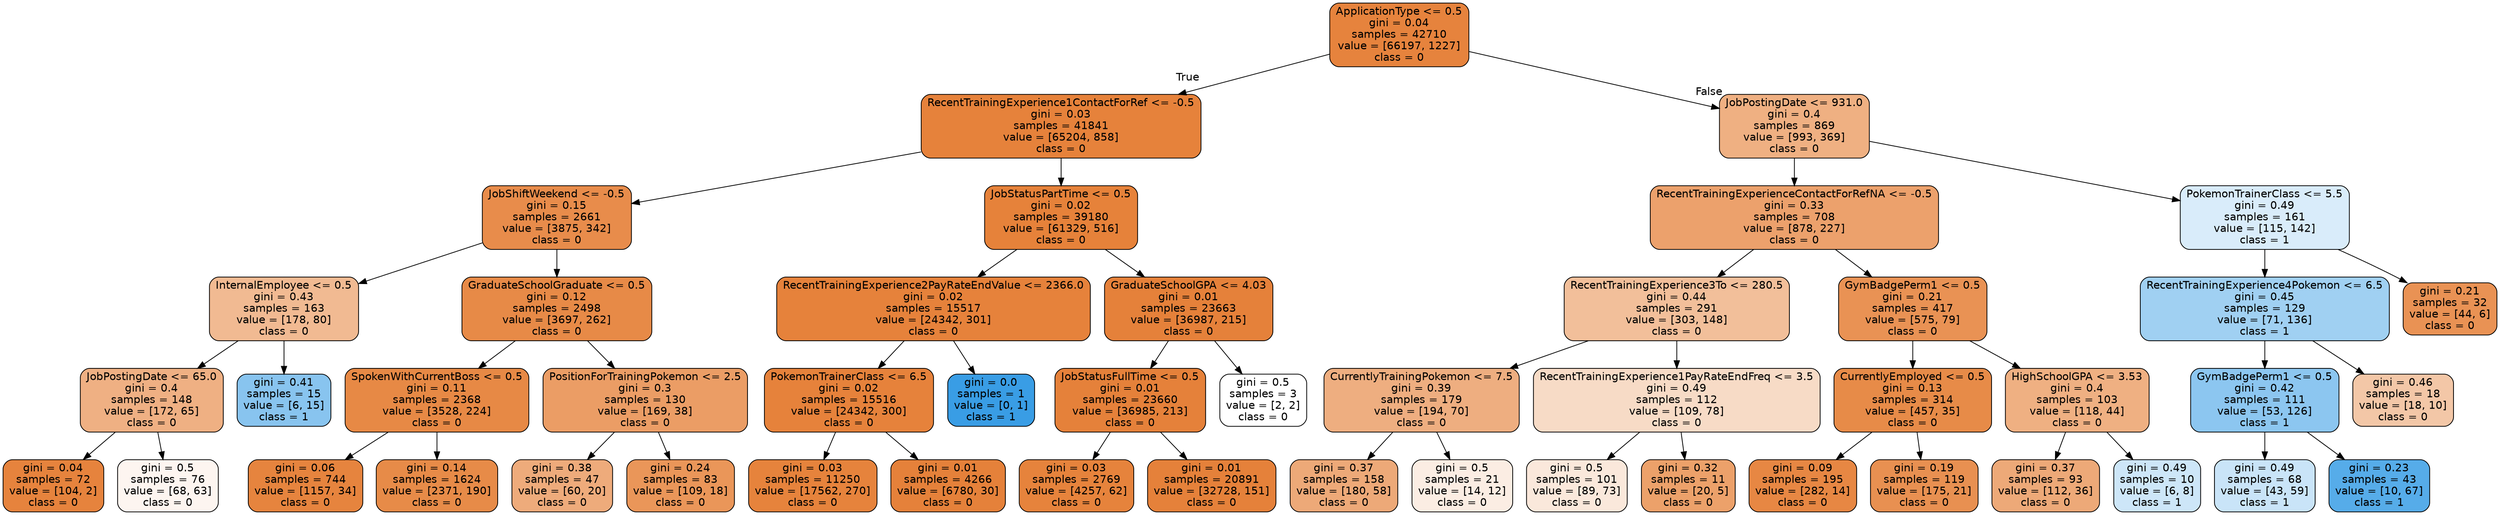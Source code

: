 digraph Tree {
node [shape=box, style="filled, rounded", color="black", fontname=helvetica] ;
edge [fontname=helvetica] ;
0 [label="ApplicationType <= 0.5\ngini = 0.04\nsamples = 42710\nvalue = [66197, 1227]\nclass = 0", fillcolor="#e58139fa"] ;
1 [label="RecentTrainingExperience1ContactForRef <= -0.5\ngini = 0.03\nsamples = 41841\nvalue = [65204, 858]\nclass = 0", fillcolor="#e58139fc"] ;
0 -> 1 [labeldistance=2.5, labelangle=45, headlabel="True"] ;
2 [label="JobShiftWeekend <= -0.5\ngini = 0.15\nsamples = 2661\nvalue = [3875, 342]\nclass = 0", fillcolor="#e58139e8"] ;
1 -> 2 ;
3 [label="InternalEmployee <= 0.5\ngini = 0.43\nsamples = 163\nvalue = [178, 80]\nclass = 0", fillcolor="#e581398c"] ;
2 -> 3 ;
4 [label="JobPostingDate <= 65.0\ngini = 0.4\nsamples = 148\nvalue = [172, 65]\nclass = 0", fillcolor="#e581399f"] ;
3 -> 4 ;
5 [label="gini = 0.04\nsamples = 72\nvalue = [104, 2]\nclass = 0", fillcolor="#e58139fa"] ;
4 -> 5 ;
6 [label="gini = 0.5\nsamples = 76\nvalue = [68, 63]\nclass = 0", fillcolor="#e5813913"] ;
4 -> 6 ;
7 [label="gini = 0.41\nsamples = 15\nvalue = [6, 15]\nclass = 1", fillcolor="#399de599"] ;
3 -> 7 ;
8 [label="GraduateSchoolGraduate <= 0.5\ngini = 0.12\nsamples = 2498\nvalue = [3697, 262]\nclass = 0", fillcolor="#e58139ed"] ;
2 -> 8 ;
9 [label="SpokenWithCurrentBoss <= 0.5\ngini = 0.11\nsamples = 2368\nvalue = [3528, 224]\nclass = 0", fillcolor="#e58139ef"] ;
8 -> 9 ;
10 [label="gini = 0.06\nsamples = 744\nvalue = [1157, 34]\nclass = 0", fillcolor="#e58139f8"] ;
9 -> 10 ;
11 [label="gini = 0.14\nsamples = 1624\nvalue = [2371, 190]\nclass = 0", fillcolor="#e58139eb"] ;
9 -> 11 ;
12 [label="PositionForTrainingPokemon <= 2.5\ngini = 0.3\nsamples = 130\nvalue = [169, 38]\nclass = 0", fillcolor="#e58139c6"] ;
8 -> 12 ;
13 [label="gini = 0.38\nsamples = 47\nvalue = [60, 20]\nclass = 0", fillcolor="#e58139aa"] ;
12 -> 13 ;
14 [label="gini = 0.24\nsamples = 83\nvalue = [109, 18]\nclass = 0", fillcolor="#e58139d5"] ;
12 -> 14 ;
15 [label="JobStatusPartTime <= 0.5\ngini = 0.02\nsamples = 39180\nvalue = [61329, 516]\nclass = 0", fillcolor="#e58139fd"] ;
1 -> 15 ;
16 [label="RecentTrainingExperience2PayRateEndValue <= 2366.0\ngini = 0.02\nsamples = 15517\nvalue = [24342, 301]\nclass = 0", fillcolor="#e58139fc"] ;
15 -> 16 ;
17 [label="PokemonTrainerClass <= 6.5\ngini = 0.02\nsamples = 15516\nvalue = [24342, 300]\nclass = 0", fillcolor="#e58139fc"] ;
16 -> 17 ;
18 [label="gini = 0.03\nsamples = 11250\nvalue = [17562, 270]\nclass = 0", fillcolor="#e58139fb"] ;
17 -> 18 ;
19 [label="gini = 0.01\nsamples = 4266\nvalue = [6780, 30]\nclass = 0", fillcolor="#e58139fe"] ;
17 -> 19 ;
20 [label="gini = 0.0\nsamples = 1\nvalue = [0, 1]\nclass = 1", fillcolor="#399de5ff"] ;
16 -> 20 ;
21 [label="GraduateSchoolGPA <= 4.03\ngini = 0.01\nsamples = 23663\nvalue = [36987, 215]\nclass = 0", fillcolor="#e58139fe"] ;
15 -> 21 ;
22 [label="JobStatusFullTime <= 0.5\ngini = 0.01\nsamples = 23660\nvalue = [36985, 213]\nclass = 0", fillcolor="#e58139fe"] ;
21 -> 22 ;
23 [label="gini = 0.03\nsamples = 2769\nvalue = [4257, 62]\nclass = 0", fillcolor="#e58139fb"] ;
22 -> 23 ;
24 [label="gini = 0.01\nsamples = 20891\nvalue = [32728, 151]\nclass = 0", fillcolor="#e58139fe"] ;
22 -> 24 ;
25 [label="gini = 0.5\nsamples = 3\nvalue = [2, 2]\nclass = 0", fillcolor="#e5813900"] ;
21 -> 25 ;
26 [label="JobPostingDate <= 931.0\ngini = 0.4\nsamples = 869\nvalue = [993, 369]\nclass = 0", fillcolor="#e58139a0"] ;
0 -> 26 [labeldistance=2.5, labelangle=-45, headlabel="False"] ;
27 [label="RecentTrainingExperienceContactForRefNA <= -0.5\ngini = 0.33\nsamples = 708\nvalue = [878, 227]\nclass = 0", fillcolor="#e58139bd"] ;
26 -> 27 ;
28 [label="RecentTrainingExperience3To <= 280.5\ngini = 0.44\nsamples = 291\nvalue = [303, 148]\nclass = 0", fillcolor="#e5813982"] ;
27 -> 28 ;
29 [label="CurrentlyTrainingPokemon <= 7.5\ngini = 0.39\nsamples = 179\nvalue = [194, 70]\nclass = 0", fillcolor="#e58139a3"] ;
28 -> 29 ;
30 [label="gini = 0.37\nsamples = 158\nvalue = [180, 58]\nclass = 0", fillcolor="#e58139ad"] ;
29 -> 30 ;
31 [label="gini = 0.5\nsamples = 21\nvalue = [14, 12]\nclass = 0", fillcolor="#e5813924"] ;
29 -> 31 ;
32 [label="RecentTrainingExperience1PayRateEndFreq <= 3.5\ngini = 0.49\nsamples = 112\nvalue = [109, 78]\nclass = 0", fillcolor="#e5813949"] ;
28 -> 32 ;
33 [label="gini = 0.5\nsamples = 101\nvalue = [89, 73]\nclass = 0", fillcolor="#e581392e"] ;
32 -> 33 ;
34 [label="gini = 0.32\nsamples = 11\nvalue = [20, 5]\nclass = 0", fillcolor="#e58139bf"] ;
32 -> 34 ;
35 [label="GymBadgePerm1 <= 0.5\ngini = 0.21\nsamples = 417\nvalue = [575, 79]\nclass = 0", fillcolor="#e58139dc"] ;
27 -> 35 ;
36 [label="CurrentlyEmployed <= 0.5\ngini = 0.13\nsamples = 314\nvalue = [457, 35]\nclass = 0", fillcolor="#e58139eb"] ;
35 -> 36 ;
37 [label="gini = 0.09\nsamples = 195\nvalue = [282, 14]\nclass = 0", fillcolor="#e58139f2"] ;
36 -> 37 ;
38 [label="gini = 0.19\nsamples = 119\nvalue = [175, 21]\nclass = 0", fillcolor="#e58139e0"] ;
36 -> 38 ;
39 [label="HighSchoolGPA <= 3.53\ngini = 0.4\nsamples = 103\nvalue = [118, 44]\nclass = 0", fillcolor="#e58139a0"] ;
35 -> 39 ;
40 [label="gini = 0.37\nsamples = 93\nvalue = [112, 36]\nclass = 0", fillcolor="#e58139ad"] ;
39 -> 40 ;
41 [label="gini = 0.49\nsamples = 10\nvalue = [6, 8]\nclass = 1", fillcolor="#399de540"] ;
39 -> 41 ;
42 [label="PokemonTrainerClass <= 5.5\ngini = 0.49\nsamples = 161\nvalue = [115, 142]\nclass = 1", fillcolor="#399de530"] ;
26 -> 42 ;
43 [label="RecentTrainingExperience4Pokemon <= 6.5\ngini = 0.45\nsamples = 129\nvalue = [71, 136]\nclass = 1", fillcolor="#399de57a"] ;
42 -> 43 ;
44 [label="GymBadgePerm1 <= 0.5\ngini = 0.42\nsamples = 111\nvalue = [53, 126]\nclass = 1", fillcolor="#399de594"] ;
43 -> 44 ;
45 [label="gini = 0.49\nsamples = 68\nvalue = [43, 59]\nclass = 1", fillcolor="#399de545"] ;
44 -> 45 ;
46 [label="gini = 0.23\nsamples = 43\nvalue = [10, 67]\nclass = 1", fillcolor="#399de5d9"] ;
44 -> 46 ;
47 [label="gini = 0.46\nsamples = 18\nvalue = [18, 10]\nclass = 0", fillcolor="#e5813971"] ;
43 -> 47 ;
48 [label="gini = 0.21\nsamples = 32\nvalue = [44, 6]\nclass = 0", fillcolor="#e58139dc"] ;
42 -> 48 ;
}